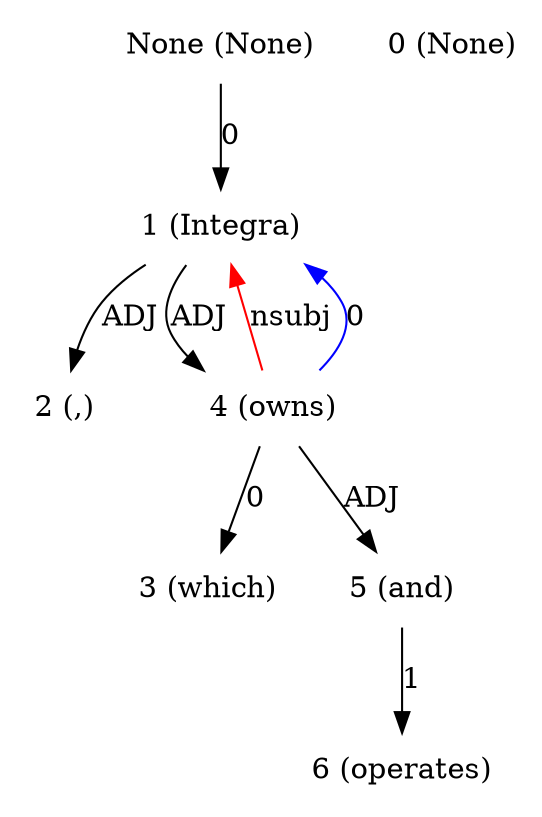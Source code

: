 digraph G{
edge [dir=forward]
node [shape=plaintext]

None [label="None (None)"]
None -> 1 [label="0"]
0 [label="0 (None)"]
1 [label="1 (Integra)"]
1 -> 2 [label="ADJ"]
1 -> 4 [label="ADJ"]
4 -> 1 [label="nsubj", color="red"]
2 [label="2 (,)"]
3 [label="3 (which)"]
4 [label="4 (owns)"]
4 -> 3 [label="0"]
4 -> 1 [label="0", color="blue"]
4 -> 5 [label="ADJ"]
5 [label="5 (and)"]
5 -> 6 [label="1"]
6 [label="6 (operates)"]
}
